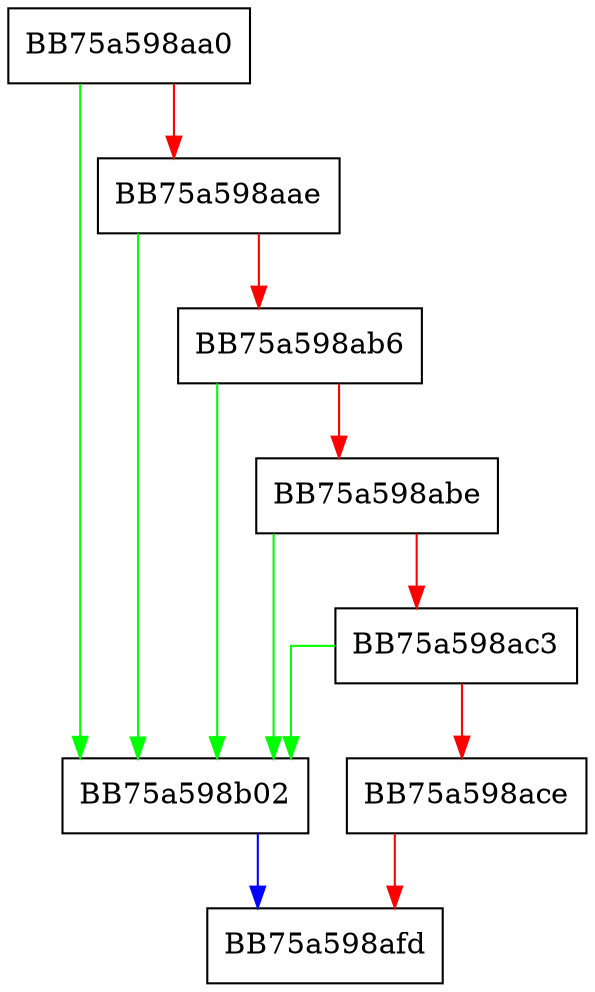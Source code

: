 digraph UKAM_POOL_get_storage_size {
  node [shape="box"];
  graph [splines=ortho];
  BB75a598aa0 -> BB75a598b02 [color="green"];
  BB75a598aa0 -> BB75a598aae [color="red"];
  BB75a598aae -> BB75a598b02 [color="green"];
  BB75a598aae -> BB75a598ab6 [color="red"];
  BB75a598ab6 -> BB75a598b02 [color="green"];
  BB75a598ab6 -> BB75a598abe [color="red"];
  BB75a598abe -> BB75a598b02 [color="green"];
  BB75a598abe -> BB75a598ac3 [color="red"];
  BB75a598ac3 -> BB75a598b02 [color="green"];
  BB75a598ac3 -> BB75a598ace [color="red"];
  BB75a598ace -> BB75a598afd [color="red"];
  BB75a598b02 -> BB75a598afd [color="blue"];
}
